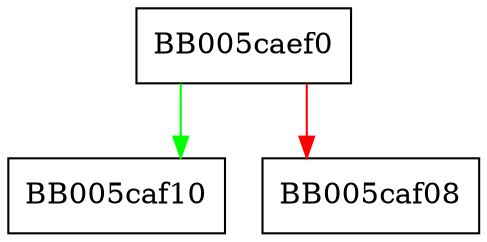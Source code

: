 digraph evp_keymgmt_gen {
  node [shape="box"];
  graph [splines=ortho];
  BB005caef0 -> BB005caf10 [color="green"];
  BB005caef0 -> BB005caf08 [color="red"];
}